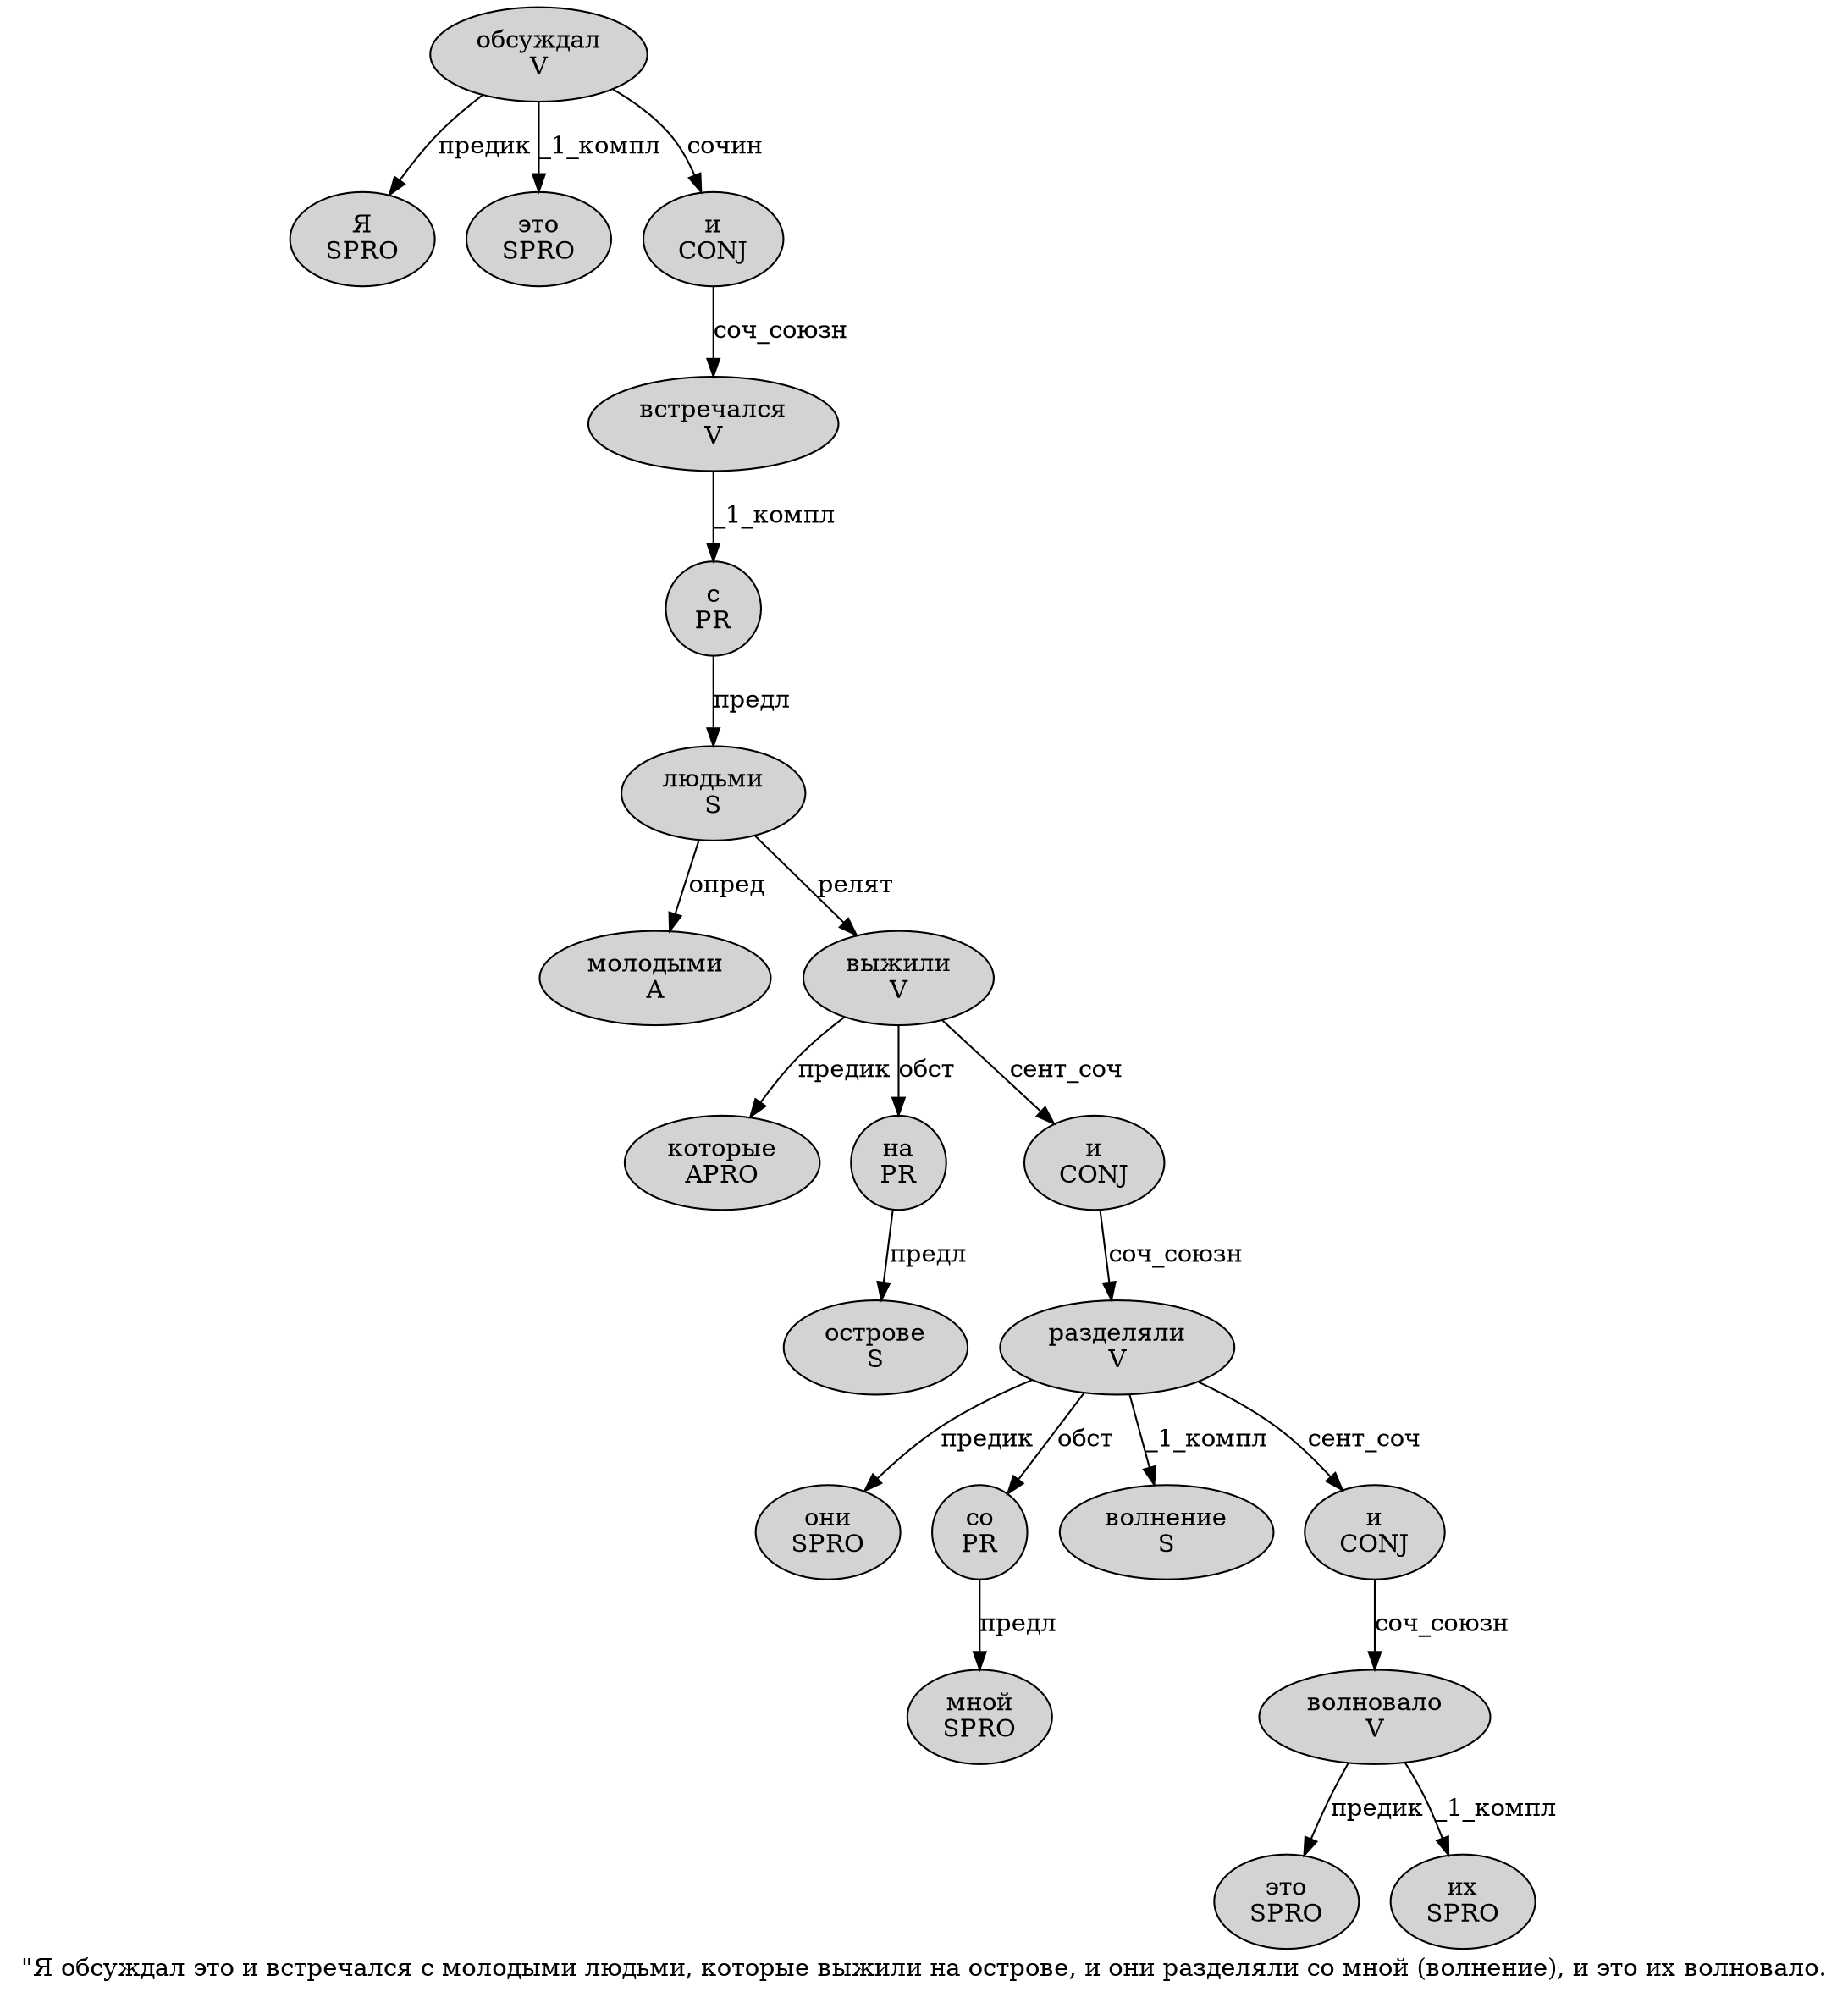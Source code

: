 digraph SENTENCE_1727 {
	graph [label="\"Я обсуждал это и встречался с молодыми людьми, которые выжили на острове, и они разделяли со мной (волнение), и это их волновало."]
	node [style=filled]
		1 [label="Я
SPRO" color="" fillcolor=lightgray penwidth=1 shape=ellipse]
		2 [label="обсуждал
V" color="" fillcolor=lightgray penwidth=1 shape=ellipse]
		3 [label="это
SPRO" color="" fillcolor=lightgray penwidth=1 shape=ellipse]
		4 [label="и
CONJ" color="" fillcolor=lightgray penwidth=1 shape=ellipse]
		5 [label="встречался
V" color="" fillcolor=lightgray penwidth=1 shape=ellipse]
		6 [label="с
PR" color="" fillcolor=lightgray penwidth=1 shape=ellipse]
		7 [label="молодыми
A" color="" fillcolor=lightgray penwidth=1 shape=ellipse]
		8 [label="людьми
S" color="" fillcolor=lightgray penwidth=1 shape=ellipse]
		10 [label="которые
APRO" color="" fillcolor=lightgray penwidth=1 shape=ellipse]
		11 [label="выжили
V" color="" fillcolor=lightgray penwidth=1 shape=ellipse]
		12 [label="на
PR" color="" fillcolor=lightgray penwidth=1 shape=ellipse]
		13 [label="острове
S" color="" fillcolor=lightgray penwidth=1 shape=ellipse]
		15 [label="и
CONJ" color="" fillcolor=lightgray penwidth=1 shape=ellipse]
		16 [label="они
SPRO" color="" fillcolor=lightgray penwidth=1 shape=ellipse]
		17 [label="разделяли
V" color="" fillcolor=lightgray penwidth=1 shape=ellipse]
		18 [label="со
PR" color="" fillcolor=lightgray penwidth=1 shape=ellipse]
		19 [label="мной
SPRO" color="" fillcolor=lightgray penwidth=1 shape=ellipse]
		21 [label="волнение
S" color="" fillcolor=lightgray penwidth=1 shape=ellipse]
		24 [label="и
CONJ" color="" fillcolor=lightgray penwidth=1 shape=ellipse]
		25 [label="это
SPRO" color="" fillcolor=lightgray penwidth=1 shape=ellipse]
		26 [label="их
SPRO" color="" fillcolor=lightgray penwidth=1 shape=ellipse]
		27 [label="волновало
V" color="" fillcolor=lightgray penwidth=1 shape=ellipse]
			11 -> 10 [label="предик"]
			11 -> 12 [label="обст"]
			11 -> 15 [label="сент_соч"]
			4 -> 5 [label="соч_союзн"]
			24 -> 27 [label="соч_союзн"]
			27 -> 25 [label="предик"]
			27 -> 26 [label="_1_компл"]
			17 -> 16 [label="предик"]
			17 -> 18 [label="обст"]
			17 -> 21 [label="_1_компл"]
			17 -> 24 [label="сент_соч"]
			5 -> 6 [label="_1_компл"]
			6 -> 8 [label="предл"]
			8 -> 7 [label="опред"]
			8 -> 11 [label="релят"]
			18 -> 19 [label="предл"]
			15 -> 17 [label="соч_союзн"]
			12 -> 13 [label="предл"]
			2 -> 1 [label="предик"]
			2 -> 3 [label="_1_компл"]
			2 -> 4 [label="сочин"]
}
